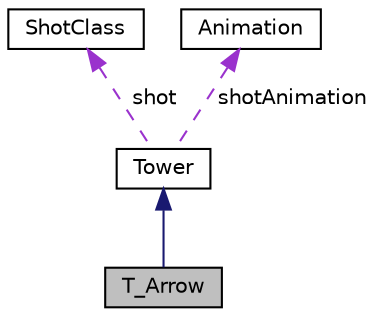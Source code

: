 digraph "T_Arrow"
{
  edge [fontname="Helvetica",fontsize="10",labelfontname="Helvetica",labelfontsize="10"];
  node [fontname="Helvetica",fontsize="10",shape=record];
  Node2 [label="T_Arrow",height=0.2,width=0.4,color="black", fillcolor="grey75", style="filled", fontcolor="black"];
  Node3 -> Node2 [dir="back",color="midnightblue",fontsize="10",style="solid",fontname="Helvetica"];
  Node3 [label="Tower",height=0.2,width=0.4,color="black", fillcolor="white", style="filled",URL="$class_tower.html",tooltip="Klasa podstawowa opisujaca wieze. "];
  Node4 -> Node3 [dir="back",color="darkorchid3",fontsize="10",style="dashed",label=" shot" ,fontname="Helvetica"];
  Node4 [label="ShotClass",height=0.2,width=0.4,color="black", fillcolor="white", style="filled",URL="$class_shot_class.html",tooltip="Klasa opisujaca graficznie atak wiez. "];
  Node5 -> Node3 [dir="back",color="darkorchid3",fontsize="10",style="dashed",label=" shotAnimation" ,fontname="Helvetica"];
  Node5 [label="Animation",height=0.2,width=0.4,color="black", fillcolor="white", style="filled",URL="$class_animation.html",tooltip="Klasa opisujaca animacje. "];
}
